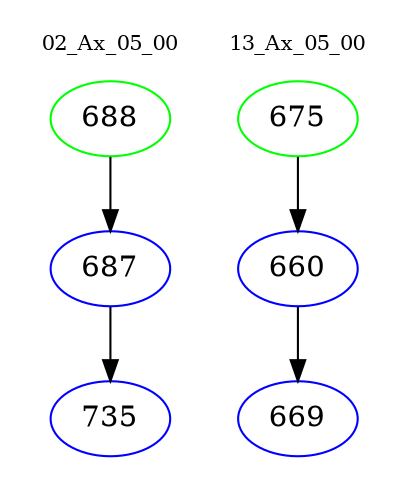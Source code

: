 digraph{
subgraph cluster_0 {
color = white
label = "02_Ax_05_00";
fontsize=10;
T0_688 [label="688", color="green"]
T0_688 -> T0_687 [color="black"]
T0_687 [label="687", color="blue"]
T0_687 -> T0_735 [color="black"]
T0_735 [label="735", color="blue"]
}
subgraph cluster_1 {
color = white
label = "13_Ax_05_00";
fontsize=10;
T1_675 [label="675", color="green"]
T1_675 -> T1_660 [color="black"]
T1_660 [label="660", color="blue"]
T1_660 -> T1_669 [color="black"]
T1_669 [label="669", color="blue"]
}
}
